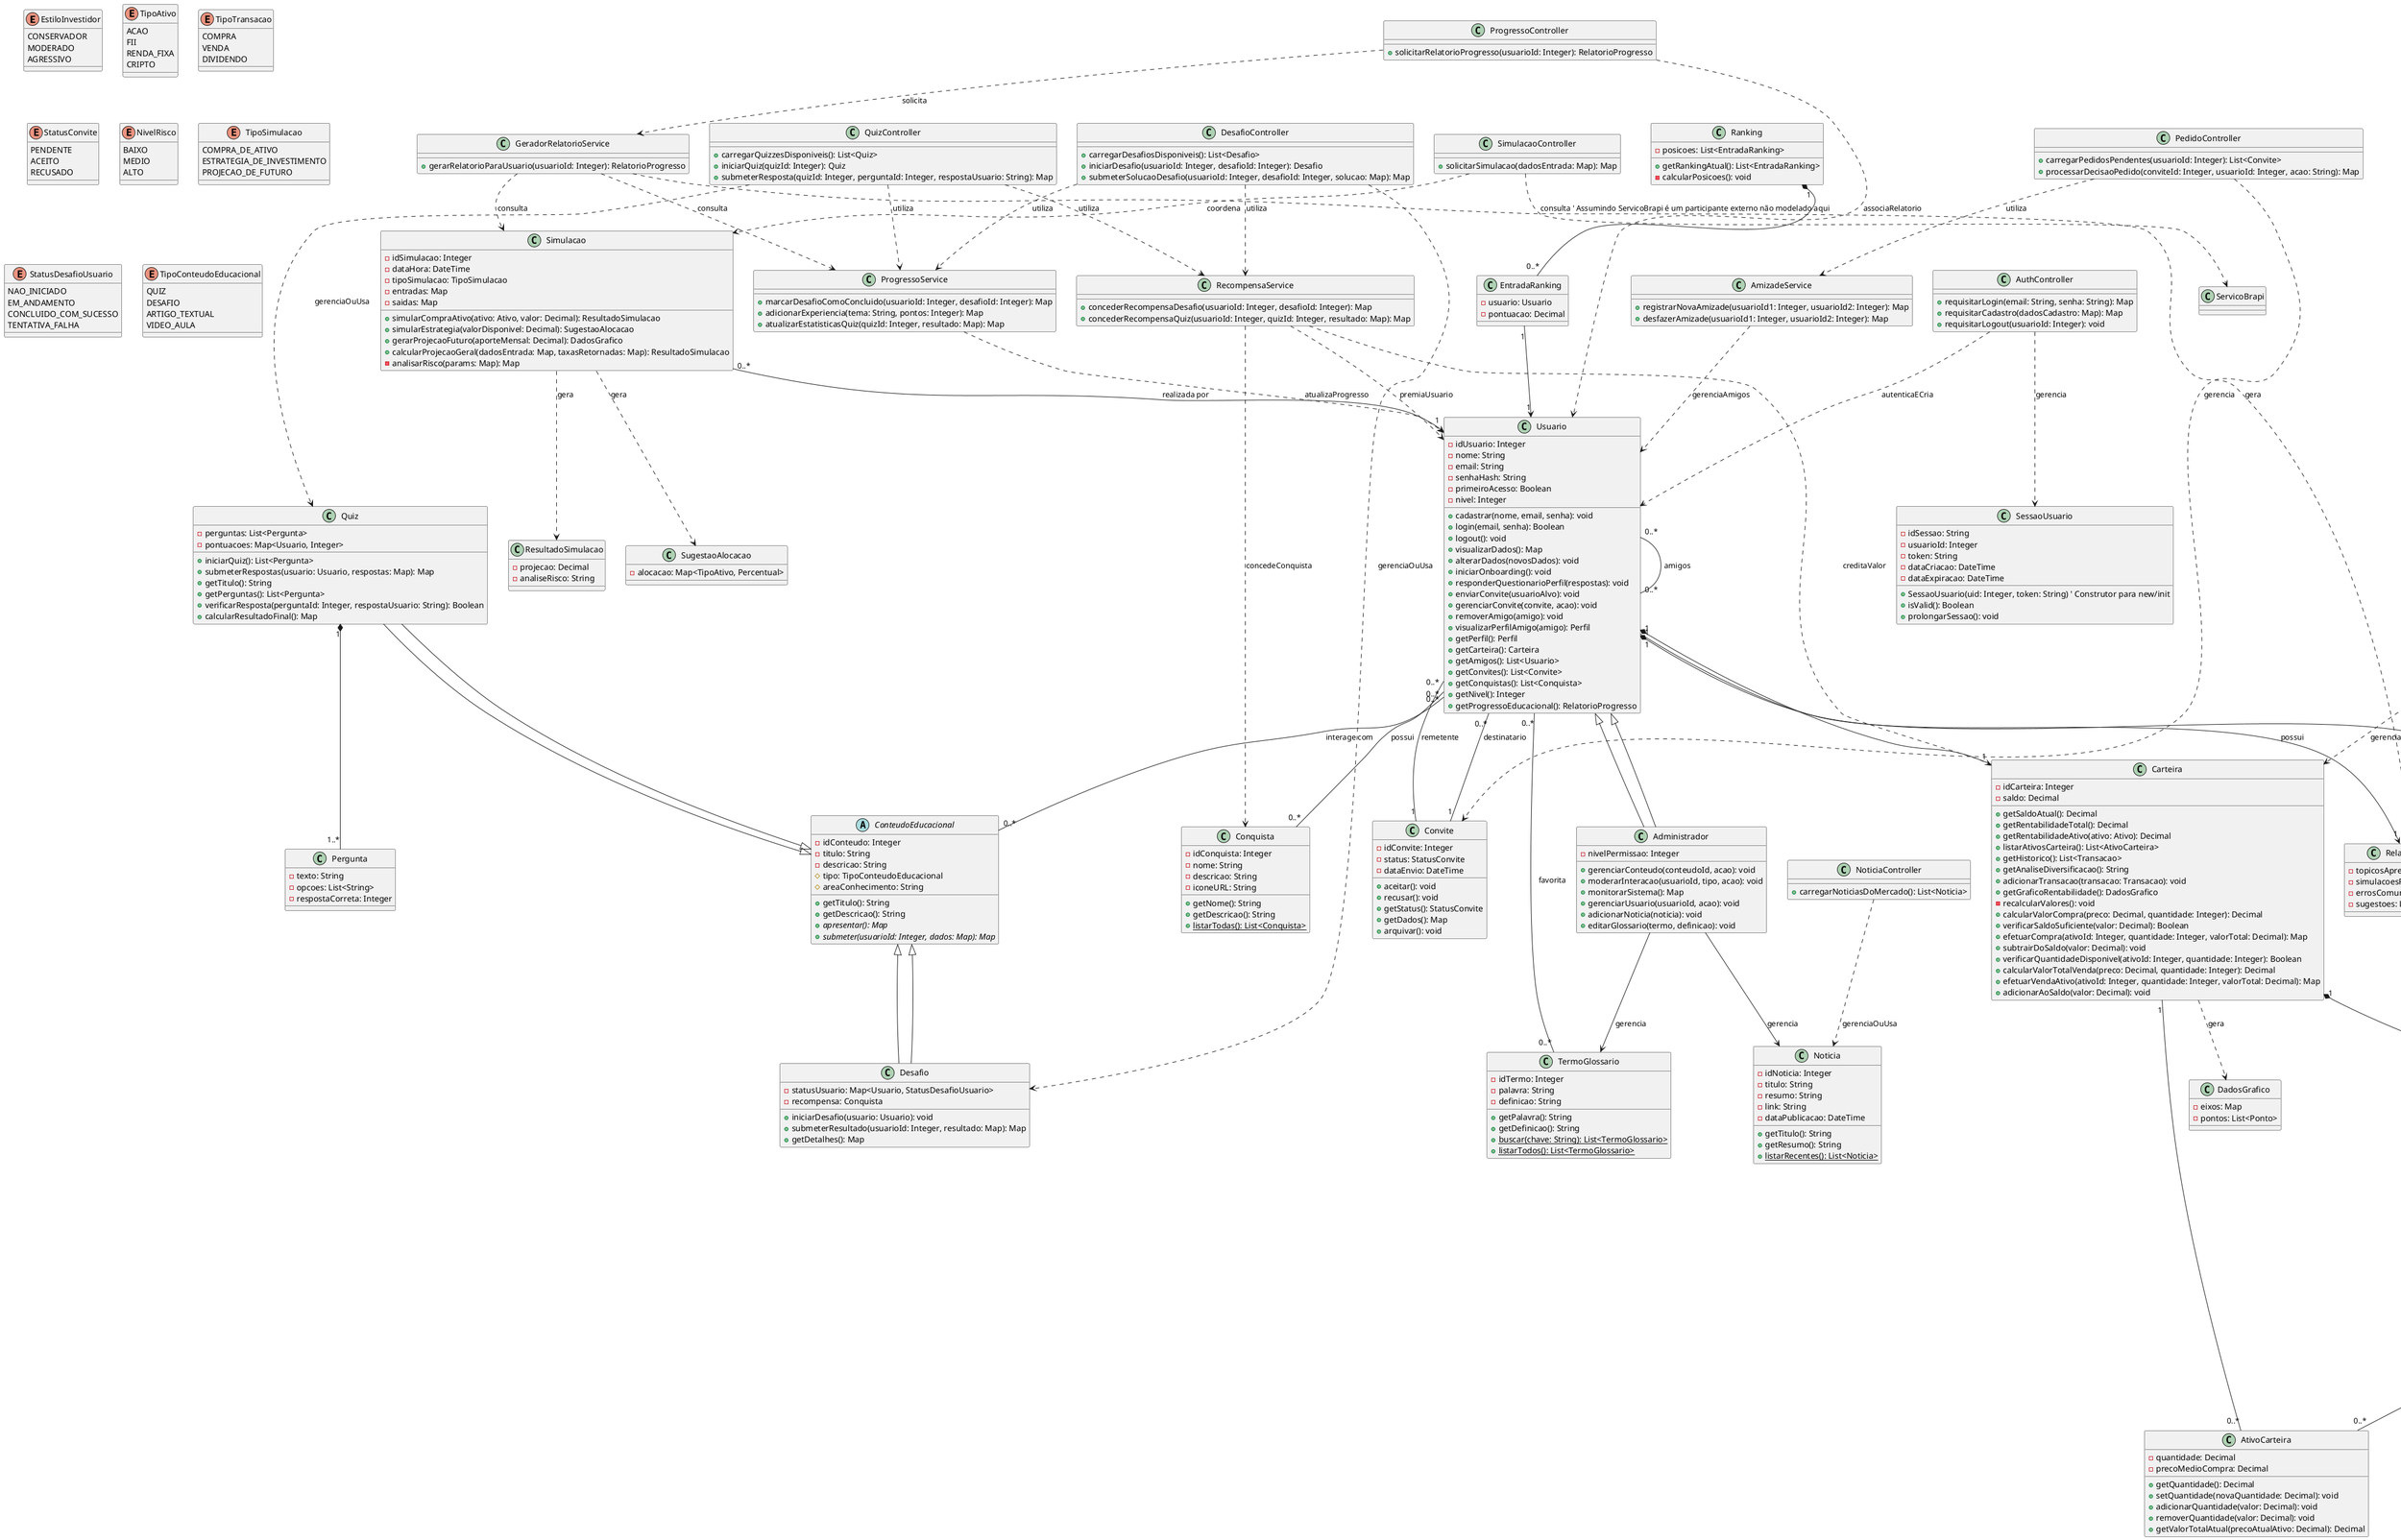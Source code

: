 @startuml

enum EstiloInvestidor {
  CONSERVADOR
  MODERADO
  AGRESSIVO
}

enum TipoAtivo {
  ACAO
  FII
  RENDA_FIXA
  CRIPTO
}

enum TipoTransacao {
  COMPRA
  VENDA
  DIVIDENDO
}

enum StatusConvite {
  PENDENTE
  ACEITO
  RECUSADO
}

enum NivelRisco {
    BAIXO
    MEDIO
    ALTO
}

enum TipoSimulacao {
  COMPRA_DE_ATIVO
  ESTRATEGIA_DE_INVESTIMENTO
  PROJECAO_DE_FUTURO
}

enum StatusDesafioUsuario {
  NAO_INICIADO
  EM_ANDAMENTO
  CONCLUIDO_COM_SUCESSO
  TENTATIVA_FALHA
}

enum TipoConteudoEducacional {
  QUIZ
  DESAFIO
  ARTIGO_TEXTUAL
  VIDEO_AULA
}

class Pergunta {
  - texto: String
  - opcoes: List<String>
  - respostaCorreta: Integer
}

class RelatorioProgresso {
    - topicosAprendidos: List<String>
    - simulacoesRealizadas: Integer
    - errosComuns: List<String>
    - sugestoes: List<String>
}

class DadosGrafico {
    - eixos: Map
    - pontos: List<Ponto>
}

class ResultadoSimulacao {
    - projecao: Decimal
    - analiseRisco: String
}

class SugestaoAlocacao {
    - alocacao: Map<TipoAtivo, Percentual>
}

class Preco {
    - data: DateTime
    - valor: Decimal
}

class EntradaRanking {
    - usuario: Usuario
    - pontuacao: Decimal
}

class Usuario {
    - idUsuario: Integer
    - nome: String
    - email: String
    - senhaHash: String
    - primeiroAcesso: Boolean
    - nivel: Integer
    + cadastrar(nome, email, senha): void
    + login(email, senha): Boolean
    + logout(): void
    + visualizarDados(): Map
    + alterarDados(novosDados): void
    + iniciarOnboarding(): void
    + responderQuestionarioPerfil(respostas): void
    + enviarConvite(usuarioAlvo): void
    + gerenciarConvite(convite, acao): void
    + removerAmigo(amigo): void
    + visualizarPerfilAmigo(amigo): Perfil
    + getPerfil(): Perfil
    + getCarteira(): Carteira
    + getAmigos(): List<Usuario>
    + getConvites(): List<Convite>
    + getConquistas(): List<Conquista>
    + getNivel(): Integer
    + getProgressoEducacional(): RelatorioProgresso
}

class Administrador extends Usuario {
    - nivelPermissao: Integer
    + gerenciarConteudo(conteudoId, acao): void
    + moderarInteracao(usuarioId, tipo, acao): void
    + monitorarSistema(): Map
    + gerenciarUsuario(usuarioId, acao): void
    + adicionarNoticia(noticia): void
    + editarGlossario(termo, definicao): void
}

class Perfil {
    - idPerfil: Integer
    - estiloInvestidor: EstiloInvestidor
    - dadosVisiveis: Map
    + definirEstiloInvestidor(respostasQuestionario): void
    + getEstiloInvestidor(): EstiloInvestidor
    + setEstiloInvestidor(estilo: EstiloInvestidor): void
    + visualizarDados(): Map
    + alterarDados(novosDados): void
}

class Carteira {
    - idCarteira: Integer
    - saldo: Decimal
    + getSaldoAtual(): Decimal
    + getRentabilidadeTotal(): Decimal
    + getRentabilidadeAtivo(ativo: Ativo): Decimal
    + listarAtivosCarteira(): List<AtivoCarteira>
    + getHistorico(): List<Transacao>
    + getAnaliseDiversificacao(): String
    + adicionarTransacao(transacao: Transacao): void
    + getGraficoRentabilidade(): DadosGrafico
    - recalcularValores(): void
    + calcularValorCompra(preco: Decimal, quantidade: Integer): Decimal
    + verificarSaldoSuficiente(valor: Decimal): Boolean
    + efetuarCompra(ativoId: Integer, quantidade: Integer, valorTotal: Decimal): Map
    + subtrairDoSaldo(valor: Decimal): void
    + verificarQuantidadeDisponivel(ativoId: Integer, quantidade: Integer): Boolean
    + calcularValorTotalVenda(preco: Decimal, quantidade: Integer): Decimal
    + efetuarVendaAtivo(ativoId: Integer, quantidade: Integer, valorTotal: Decimal): Map
    + adicionarAoSaldo(valor: Decimal): void
}

class Ativo {
    - idAtivo: Integer
    - nome: String
    - ticker: String
    - tipo: TipoAtivo
    - precoAtual: Decimal
    - historicoPrecos: List<Preco>
    - riscoAssociado: NivelRisco
    - descricao: String
    + getDetalhes(): Map
    + getPrecoAtual(): Decimal
    + getRisco(): NivelRisco
    + verificarCompatibilidade(perfilInvestidor: EstiloInvestidor): Boolean
    + simularCompra(valor: Decimal, perfilInvestidor: Perfil): ResultadoSimulacao
    + atualizarPreco(novoPreco: Decimal): void
}

class Transacao {
    - idTransacao: Integer
    - dataHora: DateTime
    - tipo: TipoTransacao
    - quantidade: Decimal
    - precoUnitario: Decimal
    - valorTotal: Decimal
    + getDetalhesTransacao(): Map
}

class Simulacao {
    - idSimulacao: Integer
    - dataHora: DateTime
    - tipoSimulacao: TipoSimulacao
    - entradas: Map
    - saidas: Map
    + simularCompraAtivo(ativo: Ativo, valor: Decimal): ResultadoSimulacao
    + simularEstrategia(valorDisponivel: Decimal): SugestaoAlocacao
    + gerarProjecaoFuturo(aporteMensal: Decimal): DadosGrafico
    + calcularProjecaoGeral(dadosEntrada: Map, taxasRetornadas: Map): ResultadoSimulacao
    - analisarRisco(params: Map): Map
}

abstract class ConteudoEducacional {
    - idConteudo: Integer
    - titulo: String
    - descricao: String
    # tipo: TipoConteudoEducacional
    # areaConhecimento: String
    + getTitulo(): String
    + getDescricao(): String
    + {abstract} apresentar(): Map
    + {abstract} submeter(usuarioId: Integer, dados: Map): Map
}

class Desafio extends ConteudoEducacional {
    - statusUsuario: Map<Usuario, StatusDesafioUsuario>
    - recompensa: Conquista
    + iniciarDesafio(usuario: Usuario): void
    + submeterResultado(usuarioId: Integer, resultado: Map): Map
    + getDetalhes(): Map
}

class Quiz extends ConteudoEducacional {
    - perguntas: List<Pergunta>
    - pontuacoes: Map<Usuario, Integer>
    + iniciarQuiz(): List<Pergunta>
    + submeterRespostas(usuario: Usuario, respostas: Map): Map
    + getTitulo(): String
    + getPerguntas(): List<Pergunta>
    + verificarResposta(perguntaId: Integer, respostaUsuario: String): Boolean
    + calcularResultadoFinal(): Map
}

class TermoGlossario {
    - idTermo: Integer
    - palavra: String
    - definicao: String
    + getPalavra(): String
    + getDefinicao(): String
    + {static} buscar(chave: String): List<TermoGlossario>
    + {static} listarTodos(): List<TermoGlossario>
}

class Noticia {
    - idNoticia: Integer
    - titulo: String
    - resumo: String
    - link: String
    - dataPublicacao: DateTime
    + getTitulo(): String
    + getResumo(): String
    + {static} listarRecentes(): List<Noticia>
}

class Conquista {
    - idConquista: Integer
    - nome: String
    - descricao: String
    - iconeURL: String
    + getNome(): String
    + getDescricao(): String
    + {static} listarTodas(): List<Conquista>
}

class Ranking {
    - posicoes: List<EntradaRanking>
    + getRankingAtual(): List<EntradaRanking>
    - calcularPosicoes(): void
}

class Convite {
    - idConvite: Integer
    - status: StatusConvite
    - dataEnvio: DateTime
    + aceitar(): void
    + recusar(): void
    + getStatus(): StatusConvite
    + getDados(): Map
    + arquivar(): void
}

class AtivoCarteira {
  - quantidade: Decimal
  - precoMedioCompra: Decimal
  + getQuantidade(): Decimal
  + setQuantidade(novaQuantidade: Decimal): void
  + adicionarQuantidade(valor: Decimal): void
  + removerQuantidade(valor: Decimal): void
  + getValorTotalAtual(precoAtualAtivo: Decimal): Decimal
}

class DesafioController {
    + carregarDesafiosDisponiveis(): List<Desafio>
    + iniciarDesafio(usuarioId: Integer, desafioId: Integer): Desafio
    + submeterSolucaoDesafio(usuarioId: Integer, desafioId: Integer, solucao: Map): Map
}

class ProgressoService {
    + marcarDesafioComoConcluido(usuarioId: Integer, desafioId: Integer): Map
    + adicionarExperiencia(tema: String, pontos: Integer): Map
    + atualizarEstatisticasQuiz(quizId: Integer, resultado: Map): Map
}

class RecompensaService {
    + concederRecompensaDesafio(usuarioId: Integer, desafioId: Integer): Map
    + concederRecompensaQuiz(usuarioId: Integer, quizId: Integer, resultado: Map): Map
}

class AtivoController {
    + comprarAtivo(usuarioId: Integer, ativoId: Integer, quantidade: Integer): Map
    + venderAtivo(usuarioId: Integer, ativoId: Integer, quantidade: Integer): Map
}

class PerfilController {
    + solicitarQuestionarioPerfil(): List<Pergunta>
    + submeterRespostasQuestionario(usuarioId: Integer, respostas: Map): Map
}

class Questionario {
    - idQuestionario: Integer
    - nome: String
    - perguntas: List<Pergunta>
    + getPerguntas(): List<Pergunta>
}

class NoticiaController {
    + carregarNoticiasDoMercado(): List<Noticia>
}

class PedidoController {
    + carregarPedidosPendentes(usuarioId: Integer): List<Convite>
    + processarDecisaoPedido(conviteId: Integer, usuarioId: Integer, acao: String): Map
}

class AmizadeService {
    + registrarNovaAmizade(usuarioId1: Integer, usuarioId2: Integer): Map
    + desfazerAmizade(usuarioId1: Integer, usuarioId2: Integer): Map
}

class QuizController {
    + carregarQuizzesDisponiveis(): List<Quiz>
    + iniciarQuiz(quizId: Integer): Quiz
    + submeterResposta(quizId: Integer, perguntaId: Integer, respostaUsuario: String): Map
}

class AuthController {
    + requisitarLogin(email: String, senha: String): Map
    + requisitarCadastro(dadosCadastro: Map): Map
    + requisitarLogout(usuarioId: Integer): void
}

class SessaoUsuario {
    - idSessao: String
    - usuarioId: Integer
    - token: String
    - dataCriacao: DateTime
    - dataExpiracao: DateTime
    + SessaoUsuario(uid: Integer, token: String) ' Construtor para new/init
    + isValid(): Boolean
    + prolongarSessao(): void
}

class SimulacaoController {
    + solicitarSimulacao(dadosEntrada: Map): Map
}

class ProgressoController {
    + solicitarRelatorioProgresso(usuarioId: Integer): RelatorioProgresso
}

class GeradorRelatorioService {
    + gerarRelatorioParaUsuario(usuarioId: Integer): RelatorioProgresso
}


Administrador --|> Usuario
Desafio --|> ConteudoEducacional
Quiz --|> ConteudoEducacional

Usuario "1" *-- "1" Perfil
Usuario "1" *-- "1" Carteira
Usuario "1" --> "1" RelatorioProgresso : possui
Usuario "0..*" -- "0..*" Usuario : amigos
Usuario "0..*" -- "1" Convite : remetente
Usuario "0..*" -- "1" Convite : destinatario
Usuario "0..*" -- "0..*" Conquista : possui
Usuario "0..*" -- "0..*" ConteudoEducacional : interage com
Usuario "0..*" -- "0..*" TermoGlossario : favorita

Ativo "1" *-- "0..*" Preco : historico
Quiz "1" *-- "1..*" Pergunta
Carteira ..> DadosGrafico : gera
Simulacao ..> ResultadoSimulacao : gera
Simulacao ..> SugestaoAlocacao : gera
Ranking "1" *-- "0..*" EntradaRanking
EntradaRanking "1" --> "1" Usuario

Carteira "1" -- "0..*" AtivoCarteira
Ativo "1" -- "0..*" AtivoCarteira
Carteira "1" *-- "0..*" Transacao
Transacao "0..*" --> "1" Ativo

Simulacao "0..*" --> "1" Usuario : realizada por

Administrador --> Noticia : gerencia
Administrador --> TermoGlossario : gerencia

DesafioController ..> Desafio : gerenciaOuUsa
DesafioController ..> ProgressoService : utiliza
DesafioController ..> RecompensaService : utiliza

QuizController ..> Quiz : gerenciaOuUsa
QuizController ..> ProgressoService : utiliza
QuizController ..> RecompensaService : utiliza

AtivoController ..> Carteira : gerencia
AtivoController ..> Ativo : consulta
AtivoController ..> Perfil : consulta
AtivoController ..> Transacao : registra

PerfilController ..> Questionario : usa
PerfilController ..> Perfil : atualiza

NoticiaController ..> Noticia : gerenciaOuUsa

PedidoController ..> Convite : gerencia
PedidoController ..> AmizadeService : utiliza

AmizadeService ..> Usuario : gerenciaAmigos

AuthController ..> Usuario : autenticaECria
AuthController ..> SessaoUsuario : gerencia

SimulacaoController ..> Simulacao : coordena
SimulacaoController ..> ServicoBrapi : consulta ' Assumindo ServicoBrapi é um participante externo não modelado aqui

ProgressoController ..> GeradorRelatorioService : solicita
ProgressoController ..> Usuario : associaRelatorio
GeradorRelatorioService ..> RelatorioProgresso : gera
GeradorRelatorioService ..> ProgressoService : consulta
GeradorRelatorioService ..> Simulacao : consulta

ProgressoService ..> Usuario : atualizaProgresso
RecompensaService ..> Usuario : premiaUsuario
RecompensaService ..> Conquista : concedeConquista
RecompensaService ..> Carteira : creditaValor

@enduml